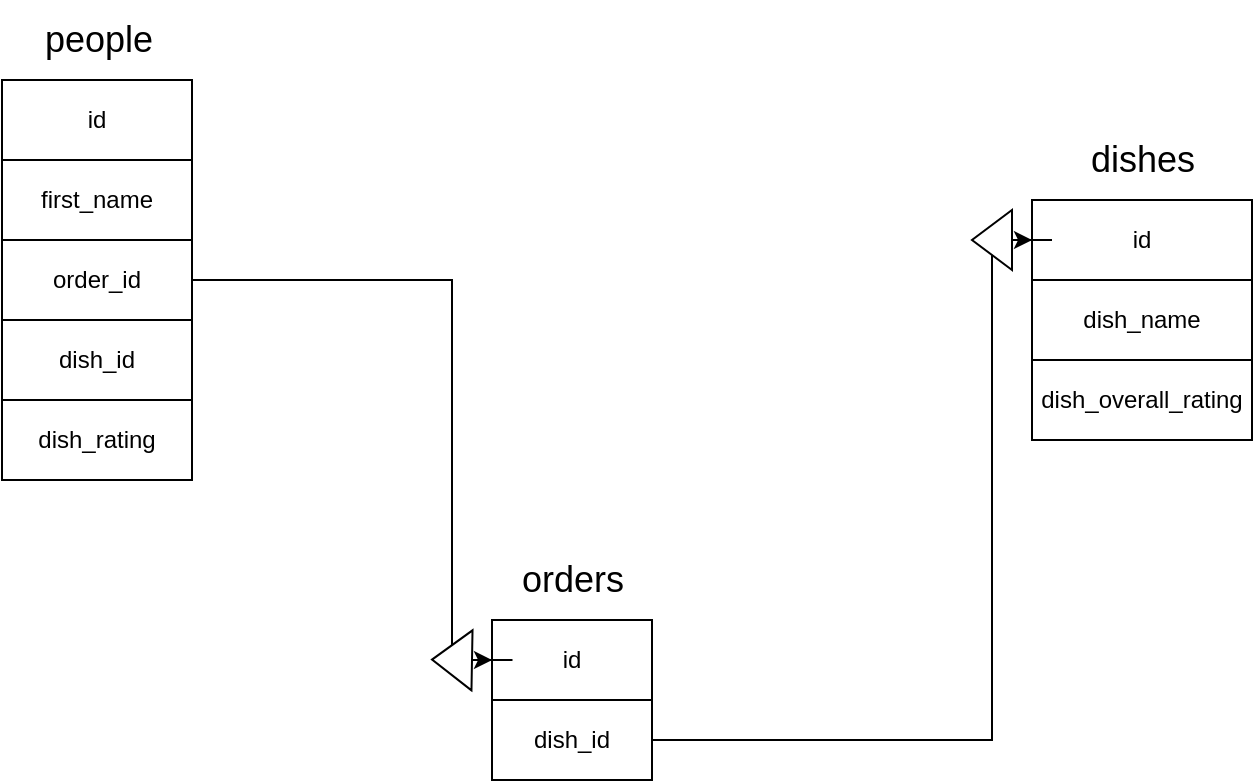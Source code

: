 <mxfile version="20.5.3" type="embed"><diagram id="7vwzz10O6Yry6n6ZV-tz" name="Page-1"><mxGraphModel dx="886" dy="395" grid="1" gridSize="10" guides="1" tooltips="1" connect="1" arrows="1" fold="1" page="1" pageScale="1" pageWidth="850" pageHeight="1100" math="0" shadow="0"><root><object label="" id="0"><mxCell/></object><mxCell id="1" parent="0"/><mxCell id="4AI2O1VsR6J1nRY1f_zR-23" value="" style="shape=table;startSize=0;container=1;collapsible=0;childLayout=tableLayout;" parent="1" vertex="1"><mxGeometry x="640" y="220" width="110" height="120" as="geometry"/></mxCell><mxCell id="4AI2O1VsR6J1nRY1f_zR-24" value="" style="shape=tableRow;horizontal=0;startSize=0;swimlaneHead=0;swimlaneBody=0;top=0;left=0;bottom=0;right=0;collapsible=0;dropTarget=0;fillColor=none;points=[[0,0.5],[1,0.5]];portConstraint=eastwest;" parent="4AI2O1VsR6J1nRY1f_zR-23" vertex="1"><mxGeometry width="110" height="40" as="geometry"/></mxCell><mxCell id="4AI2O1VsR6J1nRY1f_zR-25" value="id" style="shape=partialRectangle;html=1;whiteSpace=wrap;connectable=0;overflow=hidden;fillColor=none;top=0;left=0;bottom=0;right=0;pointerEvents=1;" parent="4AI2O1VsR6J1nRY1f_zR-24" vertex="1"><mxGeometry width="110" height="40" as="geometry"><mxRectangle width="110" height="40" as="alternateBounds"/></mxGeometry></mxCell><mxCell id="4AI2O1VsR6J1nRY1f_zR-26" value="" style="shape=tableRow;horizontal=0;startSize=0;swimlaneHead=0;swimlaneBody=0;top=0;left=0;bottom=0;right=0;collapsible=0;dropTarget=0;fillColor=none;points=[[0,0.5],[1,0.5]];portConstraint=eastwest;" parent="4AI2O1VsR6J1nRY1f_zR-23" vertex="1"><mxGeometry y="40" width="110" height="40" as="geometry"/></mxCell><mxCell id="4AI2O1VsR6J1nRY1f_zR-27" value="dish_name" style="shape=partialRectangle;html=1;whiteSpace=wrap;connectable=0;overflow=hidden;fillColor=none;top=0;left=0;bottom=0;right=0;pointerEvents=1;" parent="4AI2O1VsR6J1nRY1f_zR-26" vertex="1"><mxGeometry width="110" height="40" as="geometry"><mxRectangle width="110" height="40" as="alternateBounds"/></mxGeometry></mxCell><mxCell id="4AI2O1VsR6J1nRY1f_zR-28" value="" style="shape=tableRow;horizontal=0;startSize=0;swimlaneHead=0;swimlaneBody=0;top=0;left=0;bottom=0;right=0;collapsible=0;dropTarget=0;fillColor=none;points=[[0,0.5],[1,0.5]];portConstraint=eastwest;" parent="4AI2O1VsR6J1nRY1f_zR-23" vertex="1"><mxGeometry y="80" width="110" height="40" as="geometry"/></mxCell><mxCell id="4AI2O1VsR6J1nRY1f_zR-29" value="dish_overall_rating" style="shape=partialRectangle;html=1;whiteSpace=wrap;connectable=0;overflow=hidden;fillColor=none;top=0;left=0;bottom=0;right=0;pointerEvents=1;" parent="4AI2O1VsR6J1nRY1f_zR-28" vertex="1"><mxGeometry width="110" height="40" as="geometry"><mxRectangle width="110" height="40" as="alternateBounds"/></mxGeometry></mxCell><mxCell id="4AI2O1VsR6J1nRY1f_zR-46" value="people" style="text;html=1;align=center;verticalAlign=middle;resizable=0;points=[];autosize=1;strokeColor=none;fillColor=none;fontSize=18;" parent="1" vertex="1"><mxGeometry x="132.5" y="120" width="80" height="40" as="geometry"/></mxCell><mxCell id="4AI2O1VsR6J1nRY1f_zR-47" value="dishes" style="text;html=1;align=center;verticalAlign=middle;resizable=0;points=[];autosize=1;strokeColor=none;fillColor=none;fontSize=18;" parent="1" vertex="1"><mxGeometry x="655" y="180" width="80" height="40" as="geometry"/></mxCell><mxCell id="Jfu68c3Yp5I9nIhpLRZr-2" value="" style="shape=table;startSize=0;container=1;collapsible=0;childLayout=tableLayout;" parent="1" vertex="1"><mxGeometry x="125" y="160" width="95" height="200" as="geometry"/></mxCell><mxCell id="Jfu68c3Yp5I9nIhpLRZr-3" value="" style="shape=tableRow;horizontal=0;startSize=0;swimlaneHead=0;swimlaneBody=0;top=0;left=0;bottom=0;right=0;collapsible=0;dropTarget=0;fillColor=none;points=[[0,0.5],[1,0.5]];portConstraint=eastwest;" parent="Jfu68c3Yp5I9nIhpLRZr-2" vertex="1"><mxGeometry width="95" height="40" as="geometry"/></mxCell><mxCell id="Jfu68c3Yp5I9nIhpLRZr-4" value="id" style="shape=partialRectangle;html=1;whiteSpace=wrap;connectable=0;overflow=hidden;fillColor=none;top=0;left=0;bottom=0;right=0;pointerEvents=1;" parent="Jfu68c3Yp5I9nIhpLRZr-3" vertex="1"><mxGeometry width="95" height="40" as="geometry"><mxRectangle width="95" height="40" as="alternateBounds"/></mxGeometry></mxCell><mxCell id="Jfu68c3Yp5I9nIhpLRZr-5" value="" style="shape=tableRow;horizontal=0;startSize=0;swimlaneHead=0;swimlaneBody=0;top=0;left=0;bottom=0;right=0;collapsible=0;dropTarget=0;fillColor=none;points=[[0,0.5],[1,0.5]];portConstraint=eastwest;" parent="Jfu68c3Yp5I9nIhpLRZr-2" vertex="1"><mxGeometry y="40" width="95" height="40" as="geometry"/></mxCell><mxCell id="Jfu68c3Yp5I9nIhpLRZr-6" value="first_name" style="shape=partialRectangle;html=1;whiteSpace=wrap;connectable=0;overflow=hidden;fillColor=none;top=0;left=0;bottom=0;right=0;pointerEvents=1;" parent="Jfu68c3Yp5I9nIhpLRZr-5" vertex="1"><mxGeometry width="95" height="40" as="geometry"><mxRectangle width="95" height="40" as="alternateBounds"/></mxGeometry></mxCell><mxCell id="Jfu68c3Yp5I9nIhpLRZr-15" value="" style="shape=tableRow;horizontal=0;startSize=0;swimlaneHead=0;swimlaneBody=0;top=0;left=0;bottom=0;right=0;collapsible=0;dropTarget=0;fillColor=none;points=[[0,0.5],[1,0.5]];portConstraint=eastwest;" parent="Jfu68c3Yp5I9nIhpLRZr-2" vertex="1"><mxGeometry y="80" width="95" height="40" as="geometry"/></mxCell><mxCell id="Jfu68c3Yp5I9nIhpLRZr-16" value="order_id" style="shape=partialRectangle;html=1;whiteSpace=wrap;connectable=0;overflow=hidden;fillColor=none;top=0;left=0;bottom=0;right=0;pointerEvents=1;" parent="Jfu68c3Yp5I9nIhpLRZr-15" vertex="1"><mxGeometry width="95" height="40" as="geometry"><mxRectangle width="95" height="40" as="alternateBounds"/></mxGeometry></mxCell><mxCell id="Jfu68c3Yp5I9nIhpLRZr-37" value="" style="shape=tableRow;horizontal=0;startSize=0;swimlaneHead=0;swimlaneBody=0;top=0;left=0;bottom=0;right=0;collapsible=0;dropTarget=0;fillColor=none;points=[[0,0.5],[1,0.5]];portConstraint=eastwest;" parent="Jfu68c3Yp5I9nIhpLRZr-2" vertex="1"><mxGeometry y="120" width="95" height="40" as="geometry"/></mxCell><mxCell id="Jfu68c3Yp5I9nIhpLRZr-38" value="dish_id" style="shape=partialRectangle;html=1;whiteSpace=wrap;connectable=0;overflow=hidden;fillColor=none;top=0;left=0;bottom=0;right=0;pointerEvents=1;" parent="Jfu68c3Yp5I9nIhpLRZr-37" vertex="1"><mxGeometry width="95" height="40" as="geometry"><mxRectangle width="95" height="40" as="alternateBounds"/></mxGeometry></mxCell><mxCell id="2" value="" style="shape=tableRow;horizontal=0;startSize=0;swimlaneHead=0;swimlaneBody=0;top=0;left=0;bottom=0;right=0;collapsible=0;dropTarget=0;fillColor=none;points=[[0,0.5],[1,0.5]];portConstraint=eastwest;" vertex="1" parent="Jfu68c3Yp5I9nIhpLRZr-2"><mxGeometry y="160" width="95" height="40" as="geometry"/></mxCell><mxCell id="3" value="dish_rating" style="shape=partialRectangle;html=1;whiteSpace=wrap;connectable=0;overflow=hidden;fillColor=none;top=0;left=0;bottom=0;right=0;pointerEvents=1;" vertex="1" parent="2"><mxGeometry width="95" height="40" as="geometry"><mxRectangle width="95" height="40" as="alternateBounds"/></mxGeometry></mxCell><mxCell id="Jfu68c3Yp5I9nIhpLRZr-17" value="" style="shape=table;startSize=0;container=1;collapsible=0;childLayout=tableLayout;" parent="1" vertex="1"><mxGeometry x="370" y="430" width="80" height="80" as="geometry"/></mxCell><mxCell id="Jfu68c3Yp5I9nIhpLRZr-18" value="" style="shape=tableRow;horizontal=0;startSize=0;swimlaneHead=0;swimlaneBody=0;top=0;left=0;bottom=0;right=0;collapsible=0;dropTarget=0;fillColor=none;points=[[0,0.5],[1,0.5]];portConstraint=eastwest;" parent="Jfu68c3Yp5I9nIhpLRZr-17" vertex="1"><mxGeometry width="80" height="40" as="geometry"/></mxCell><mxCell id="Jfu68c3Yp5I9nIhpLRZr-19" value="id" style="shape=partialRectangle;html=1;whiteSpace=wrap;connectable=0;overflow=hidden;fillColor=none;top=0;left=0;bottom=0;right=0;pointerEvents=1;" parent="Jfu68c3Yp5I9nIhpLRZr-18" vertex="1"><mxGeometry width="80" height="40" as="geometry"><mxRectangle width="80" height="40" as="alternateBounds"/></mxGeometry></mxCell><mxCell id="Jfu68c3Yp5I9nIhpLRZr-20" value="" style="shape=tableRow;horizontal=0;startSize=0;swimlaneHead=0;swimlaneBody=0;top=0;left=0;bottom=0;right=0;collapsible=0;dropTarget=0;fillColor=none;points=[[0,0.5],[1,0.5]];portConstraint=eastwest;" parent="Jfu68c3Yp5I9nIhpLRZr-17" vertex="1"><mxGeometry y="40" width="80" height="40" as="geometry"/></mxCell><mxCell id="Jfu68c3Yp5I9nIhpLRZr-21" value="dish_id" style="shape=partialRectangle;html=1;whiteSpace=wrap;connectable=0;overflow=hidden;fillColor=none;top=0;left=0;bottom=0;right=0;pointerEvents=1;" parent="Jfu68c3Yp5I9nIhpLRZr-20" vertex="1"><mxGeometry width="80" height="40" as="geometry"><mxRectangle width="80" height="40" as="alternateBounds"/></mxGeometry></mxCell><mxCell id="Jfu68c3Yp5I9nIhpLRZr-22" value="&lt;font style=&quot;font-size: 18px;&quot;&gt;orders&lt;/font&gt;" style="text;html=1;align=center;verticalAlign=middle;resizable=0;points=[];autosize=1;strokeColor=none;fillColor=none;" parent="1" vertex="1"><mxGeometry x="375" y="390" width="70" height="40" as="geometry"/></mxCell><mxCell id="Jfu68c3Yp5I9nIhpLRZr-23" style="edgeStyle=orthogonalEdgeStyle;rounded=0;orthogonalLoop=1;jettySize=auto;html=1;fontSize=18;startArrow=none;" parent="1" source="Jfu68c3Yp5I9nIhpLRZr-31" target="Jfu68c3Yp5I9nIhpLRZr-18" edge="1"><mxGeometry relative="1" as="geometry"/></mxCell><mxCell id="Jfu68c3Yp5I9nIhpLRZr-24" style="edgeStyle=orthogonalEdgeStyle;rounded=0;orthogonalLoop=1;jettySize=auto;html=1;fontSize=18;startArrow=none;" parent="1" source="Jfu68c3Yp5I9nIhpLRZr-25" target="4AI2O1VsR6J1nRY1f_zR-24" edge="1"><mxGeometry relative="1" as="geometry"/></mxCell><mxCell id="Jfu68c3Yp5I9nIhpLRZr-29" value="" style="edgeStyle=orthogonalEdgeStyle;rounded=0;orthogonalLoop=1;jettySize=auto;html=1;fontSize=18;endArrow=none;" parent="1" source="Jfu68c3Yp5I9nIhpLRZr-20" target="Jfu68c3Yp5I9nIhpLRZr-25" edge="1"><mxGeometry relative="1" as="geometry"><mxPoint x="450" y="490" as="sourcePoint"/><mxPoint x="640" y="240" as="targetPoint"/></mxGeometry></mxCell><mxCell id="Jfu68c3Yp5I9nIhpLRZr-25" value="" style="triangle;whiteSpace=wrap;html=1;fontSize=18;rotation=-180;" parent="1" vertex="1"><mxGeometry x="610" y="225" width="20" height="30" as="geometry"/></mxCell><mxCell id="Jfu68c3Yp5I9nIhpLRZr-32" value="" style="edgeStyle=orthogonalEdgeStyle;rounded=0;orthogonalLoop=1;jettySize=auto;html=1;fontSize=18;endArrow=none;" parent="1" source="Jfu68c3Yp5I9nIhpLRZr-15" target="Jfu68c3Yp5I9nIhpLRZr-31" edge="1"><mxGeometry relative="1" as="geometry"><mxPoint x="220" y="380" as="sourcePoint"/><mxPoint x="370" y="450" as="targetPoint"/></mxGeometry></mxCell><mxCell id="Jfu68c3Yp5I9nIhpLRZr-31" value="" style="triangle;whiteSpace=wrap;html=1;fontSize=18;rotation=-179;" parent="1" vertex="1"><mxGeometry x="340" y="435" width="20" height="30" as="geometry"/></mxCell></root></mxGraphModel></diagram></mxfile>